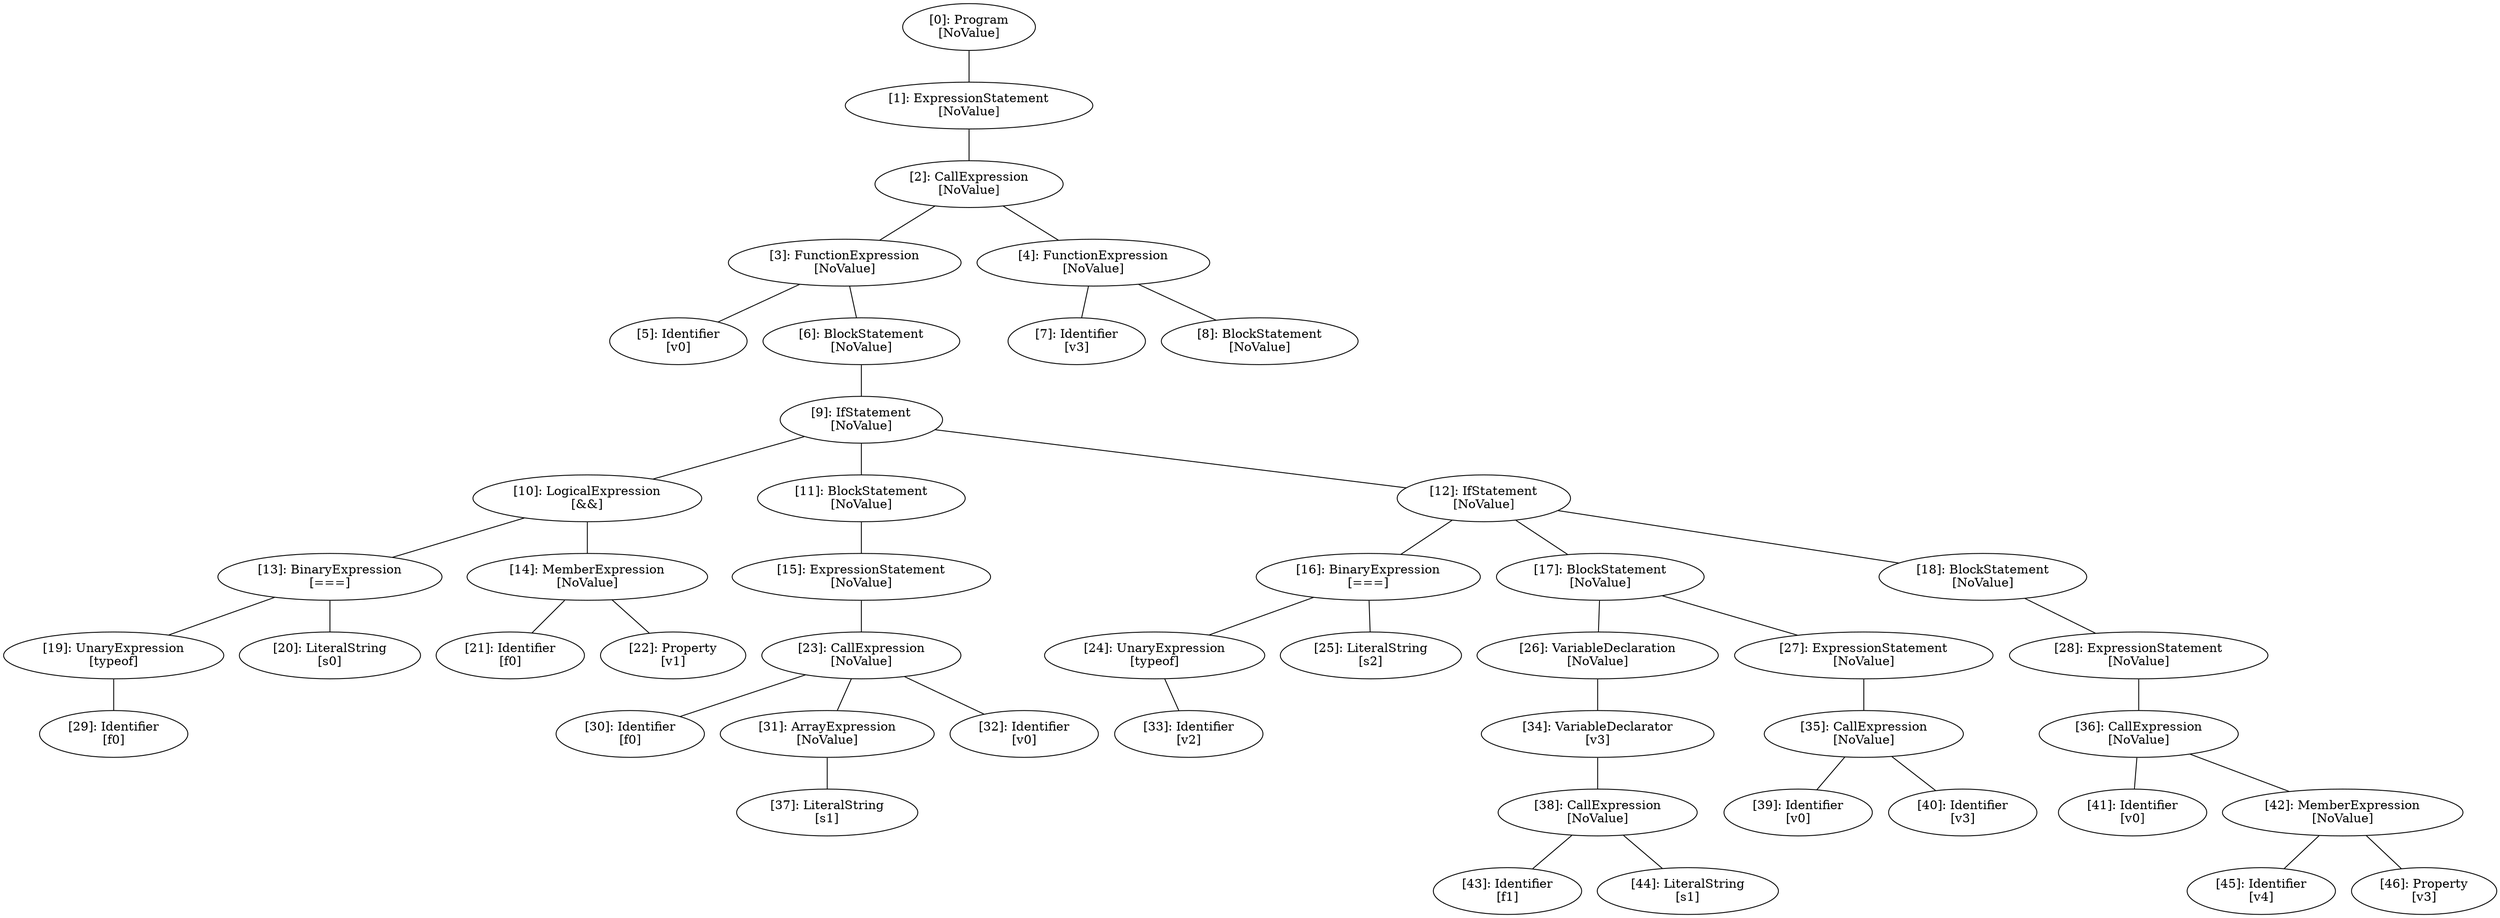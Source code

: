 // Result
graph {
	0 [label="[0]: Program
[NoValue]"]
	1 [label="[1]: ExpressionStatement
[NoValue]"]
	2 [label="[2]: CallExpression
[NoValue]"]
	3 [label="[3]: FunctionExpression
[NoValue]"]
	4 [label="[4]: FunctionExpression
[NoValue]"]
	5 [label="[5]: Identifier
[v0]"]
	6 [label="[6]: BlockStatement
[NoValue]"]
	7 [label="[7]: Identifier
[v3]"]
	8 [label="[8]: BlockStatement
[NoValue]"]
	9 [label="[9]: IfStatement
[NoValue]"]
	10 [label="[10]: LogicalExpression
[&&]"]
	11 [label="[11]: BlockStatement
[NoValue]"]
	12 [label="[12]: IfStatement
[NoValue]"]
	13 [label="[13]: BinaryExpression
[===]"]
	14 [label="[14]: MemberExpression
[NoValue]"]
	15 [label="[15]: ExpressionStatement
[NoValue]"]
	16 [label="[16]: BinaryExpression
[===]"]
	17 [label="[17]: BlockStatement
[NoValue]"]
	18 [label="[18]: BlockStatement
[NoValue]"]
	19 [label="[19]: UnaryExpression
[typeof]"]
	20 [label="[20]: LiteralString
[s0]"]
	21 [label="[21]: Identifier
[f0]"]
	22 [label="[22]: Property
[v1]"]
	23 [label="[23]: CallExpression
[NoValue]"]
	24 [label="[24]: UnaryExpression
[typeof]"]
	25 [label="[25]: LiteralString
[s2]"]
	26 [label="[26]: VariableDeclaration
[NoValue]"]
	27 [label="[27]: ExpressionStatement
[NoValue]"]
	28 [label="[28]: ExpressionStatement
[NoValue]"]
	29 [label="[29]: Identifier
[f0]"]
	30 [label="[30]: Identifier
[f0]"]
	31 [label="[31]: ArrayExpression
[NoValue]"]
	32 [label="[32]: Identifier
[v0]"]
	33 [label="[33]: Identifier
[v2]"]
	34 [label="[34]: VariableDeclarator
[v3]"]
	35 [label="[35]: CallExpression
[NoValue]"]
	36 [label="[36]: CallExpression
[NoValue]"]
	37 [label="[37]: LiteralString
[s1]"]
	38 [label="[38]: CallExpression
[NoValue]"]
	39 [label="[39]: Identifier
[v0]"]
	40 [label="[40]: Identifier
[v3]"]
	41 [label="[41]: Identifier
[v0]"]
	42 [label="[42]: MemberExpression
[NoValue]"]
	43 [label="[43]: Identifier
[f1]"]
	44 [label="[44]: LiteralString
[s1]"]
	45 [label="[45]: Identifier
[v4]"]
	46 [label="[46]: Property
[v3]"]
	0 -- 1
	1 -- 2
	2 -- 3
	2 -- 4
	3 -- 5
	3 -- 6
	4 -- 7
	4 -- 8
	6 -- 9
	9 -- 10
	9 -- 11
	9 -- 12
	10 -- 13
	10 -- 14
	11 -- 15
	12 -- 16
	12 -- 17
	12 -- 18
	13 -- 19
	13 -- 20
	14 -- 21
	14 -- 22
	15 -- 23
	16 -- 24
	16 -- 25
	17 -- 26
	17 -- 27
	18 -- 28
	19 -- 29
	23 -- 30
	23 -- 31
	23 -- 32
	24 -- 33
	26 -- 34
	27 -- 35
	28 -- 36
	31 -- 37
	34 -- 38
	35 -- 39
	35 -- 40
	36 -- 41
	36 -- 42
	38 -- 43
	38 -- 44
	42 -- 45
	42 -- 46
}
